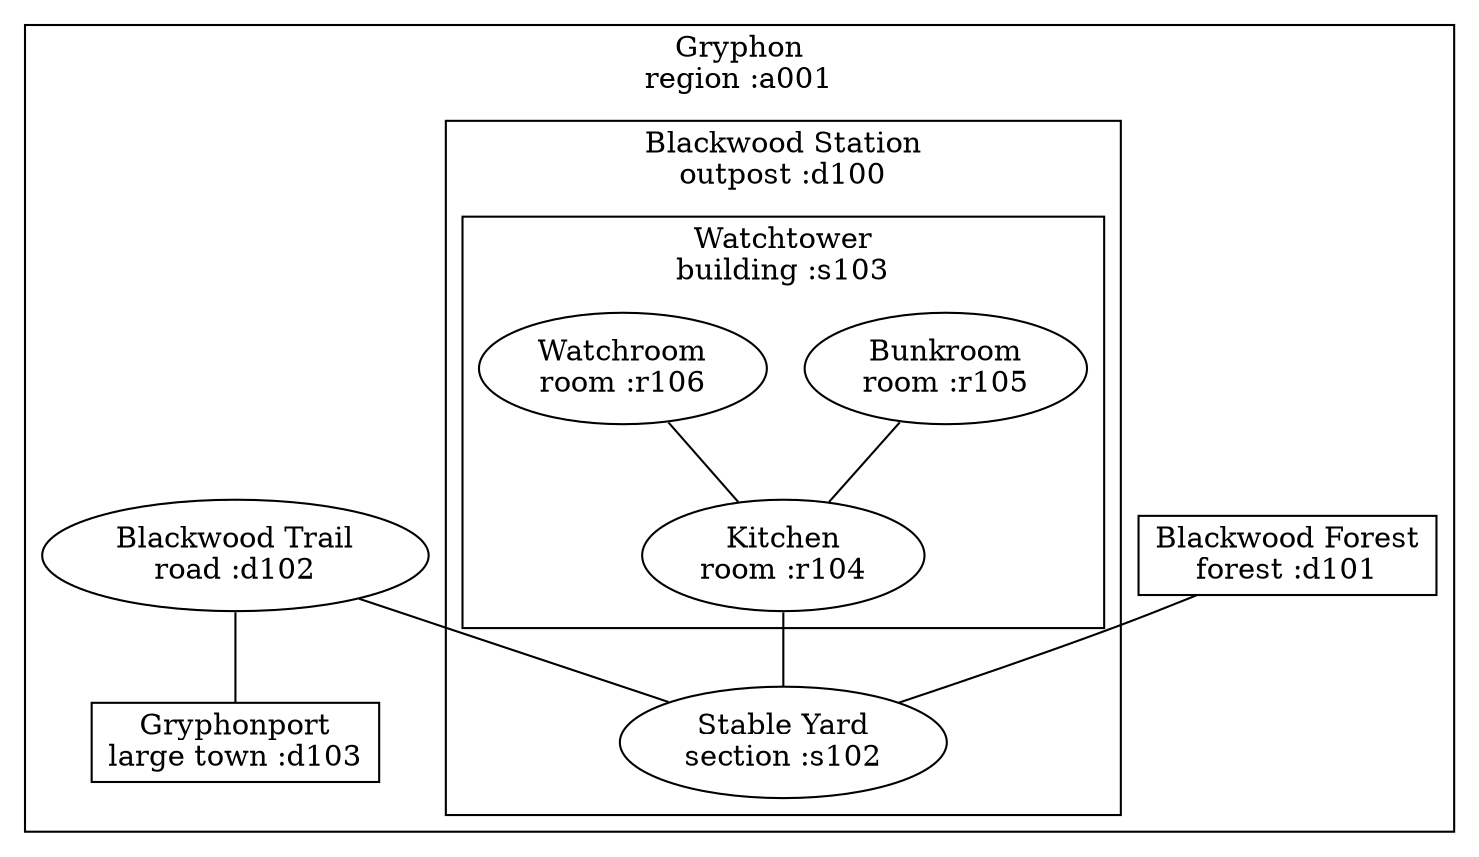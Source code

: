graph world {
  subgraph cluster_a001 {
  label="Gryphon\nregion :a001";
    subgraph cluster_d100 {
    label="Blackwood Station\noutpost :d100";
      s102[shape=ellipse, label="Stable Yard\nsection :s102"];
      subgraph cluster_s103 {
      label="Watchtower\nbuilding :s103";
        r104[shape=ellipse, label="Kitchen\nroom :r104"];
        r105[shape=ellipse, label="Bunkroom\nroom :r105"];
        r106[shape=ellipse, label="Watchroom\nroom :r106"];
      }
    }
    d101[shape=box, label="Blackwood Forest\nforest :d101"];
    d102[shape=ellipse, label="Blackwood Trail\nroad :d102"];
    d103[shape=box, label="Gryphonport\nlarge town :d103"];
  }
  d102 -- s102;
  d102 -- d103;
  r106 -- r104;
  r104 -- s102;
  d101 -- s102;
  r105 -- r104;
}
